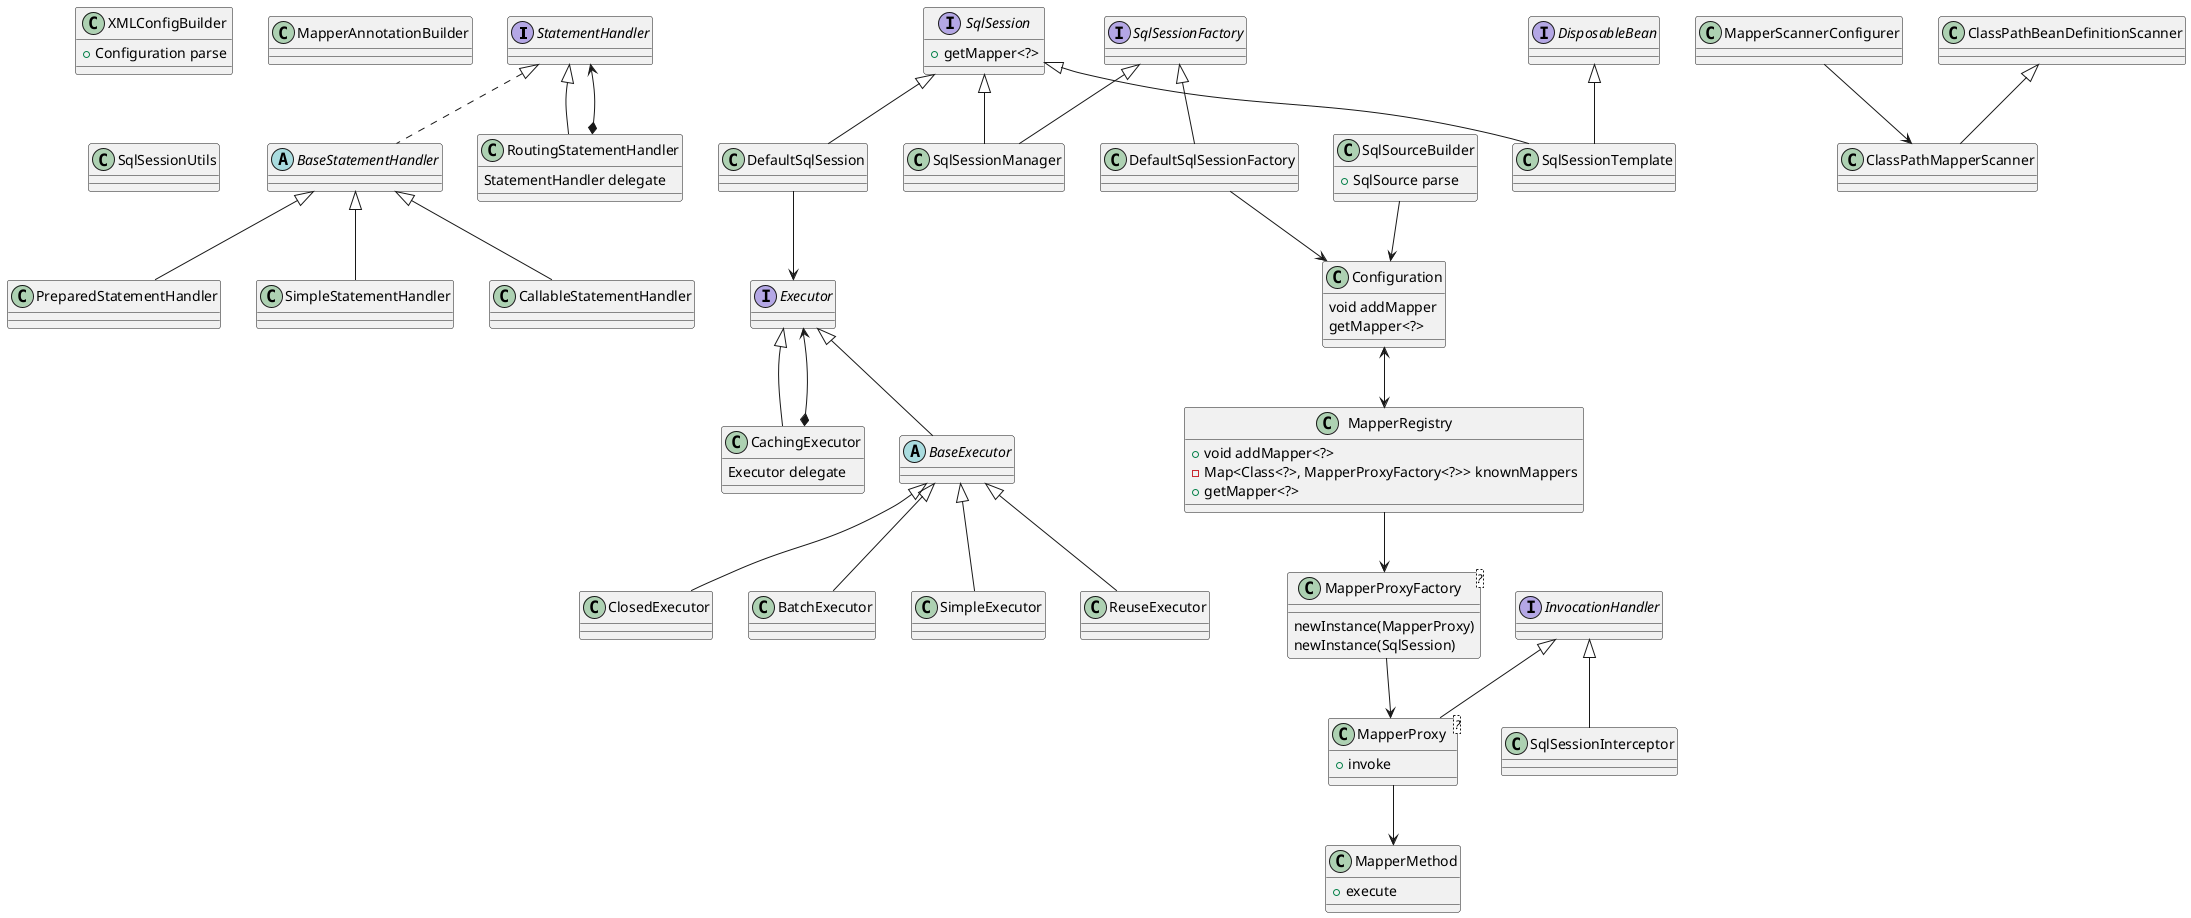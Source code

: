 @startuml
interface StatementHandler
abstract class BaseStatementHandler
class PreparedStatementHandler
class SimpleStatementHandler
class CallableStatementHandler
class RoutingStatementHandler {
	StatementHandler delegate
}
StatementHandler <|.. BaseStatementHandler
StatementHandler <|-- RoutingStatementHandler
BaseStatementHandler <|-- PreparedStatementHandler
BaseStatementHandler <|-- SimpleStatementHandler
BaseStatementHandler <|-- CallableStatementHandler
RoutingStatementHandler *--> StatementHandler

interface SqlSession {
	+ getMapper<?>
}
interface SqlSessionFactory
interface DisposableBean
class DefaultSqlSession
class SqlSessionManager
class SqlSessionTemplate
class DefaultSqlSessionFactory
SqlSession <|-- DefaultSqlSession
SqlSession <|-- SqlSessionManager
SqlSession <|-- SqlSessionTemplate
DisposableBean <|-- SqlSessionTemplate
SqlSessionFactory <|-- DefaultSqlSessionFactory
SqlSessionFactory <|-- SqlSessionManager
DefaultSqlSession --> Executor
DefaultSqlSessionFactory --> Configuration

interface Executor
abstract class BaseExecutor
class CachingExecutor {
	Executor delegate
}
class SimpleExecutor
class ReuseExecutor
class ClosedExecutor
class BatchExecutor
Executor <|-- BaseExecutor
Executor <|-- CachingExecutor
CachingExecutor *--> Executor
BaseExecutor <|-- SimpleExecutor
BaseExecutor <|-- ReuseExecutor
BaseExecutor <|-- BatchExecutor
BaseExecutor <|-- ClosedExecutor

class XMLConfigBuilder {
	+ Configuration parse
}

class Configuration {
	void addMapper
	getMapper<?>
}
class MapperRegistry {
	+ void addMapper<?>
	- Map<Class<?>, MapperProxyFactory<?>> knownMappers
	+ getMapper<?>
}
class MapperProxyFactory<?>{
	newInstance(MapperProxy)
	newInstance(SqlSession)
}
interface InvocationHandler
class MapperProxy<?> {
	+ invoke
}
class SqlSessionInterceptor
InvocationHandler <|-- SqlSessionInterceptor
InvocationHandler <|-- MapperProxy
MapperRegistry --> MapperProxyFactory
class MapperAnnotationBuilder
class MapperMethod {
	+ execute
}

class SqlSourceBuilder {
	+ SqlSource parse
}
SqlSourceBuilder --> Configuration

MapperProxyFactory --> MapperProxy
MapperProxy --> MapperMethod
Configuration <--> MapperRegistry
class SqlSessionUtils
class MapperScannerConfigurer
class ClassPathMapperScanner
class ClassPathBeanDefinitionScanner
MapperScannerConfigurer --> ClassPathMapperScanner
ClassPathBeanDefinitionScanner <|-- ClassPathMapperScanner

@enduml